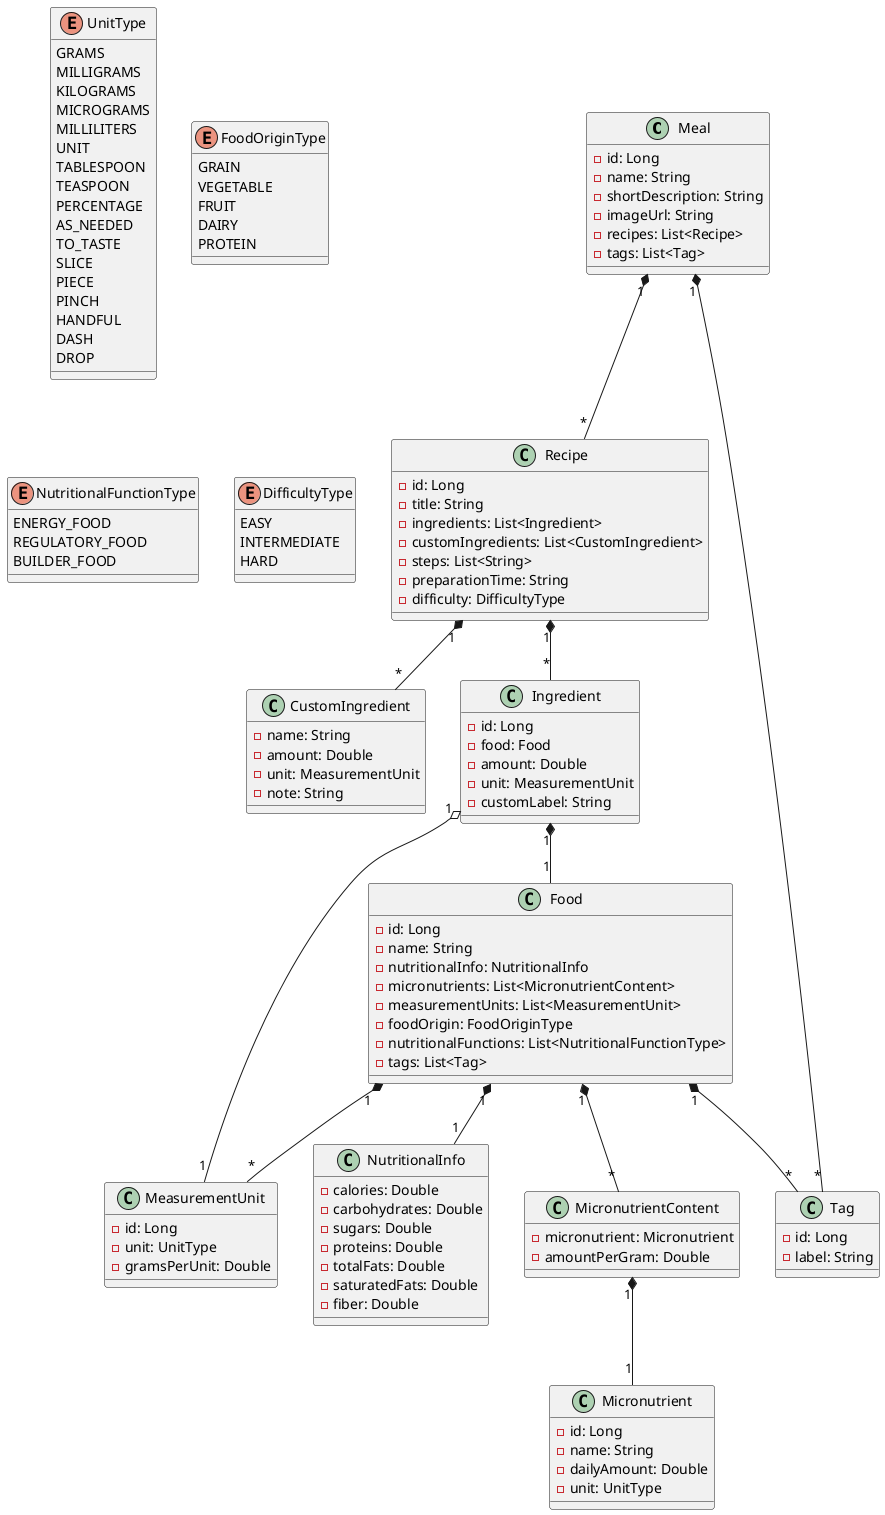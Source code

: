 @startuml

class Meal {
    - id: Long
    - name: String
    - shortDescription: String
    - imageUrl: String
    - recipes: List<Recipe>
    - tags: List<Tag>

}

class Recipe {
    - id: Long
    - title: String
    - ingredients: List<Ingredient>
    - customIngredients: List<CustomIngredient>
    - steps: List<String>
    - preparationTime: String
    - difficulty: DifficultyType
}


class Ingredient {
    - id: Long
    - food: Food
    - amount: Double
    - unit: MeasurementUnit
    - customLabel: String
}


class CustomIngredient {
    - name: String
    - amount: Double
    - unit: MeasurementUnit
    - note: String
}


class Food {
    - id: Long
    - name: String
    - nutritionalInfo: NutritionalInfo
    - micronutrients: List<MicronutrientContent>
    - measurementUnits: List<MeasurementUnit>
    - foodOrigin: FoodOriginType
    - nutritionalFunctions: List<NutritionalFunctionType>
    - tags: List<Tag>
}


class NutritionalInfo {
    - calories: Double
    - carbohydrates: Double
    - sugars: Double
    - proteins: Double
    - totalFats: Double
    - saturatedFats: Double
    - fiber: Double
}

class MicronutrientContent {
    - micronutrient: Micronutrient
    - amountPerGram: Double
}

class Micronutrient {
    - id: Long
    - name: String
    - dailyAmount: Double
    - unit: UnitType
}

class MeasurementUnit {
    - id: Long
    - unit: UnitType
    - gramsPerUnit: Double
}

class Tag {
    - id: Long
    - label: String
}


Ingredient "1" *-- "1" Food
Ingredient "1" o-- "1" MeasurementUnit

Recipe "1" *-- "*" Ingredient
Recipe "1" *-- "*" CustomIngredient

Meal "1" *-- "*" Recipe
Meal "1" *-- "*" Tag

Food "1" *-- "1" NutritionalInfo
Food "1" *-- "*" MeasurementUnit
Food "1" *-- "*" MicronutrientContent
Food "1" *-- "*" Tag

MicronutrientContent "1" *-- "1" Micronutrient



enum UnitType {
    GRAMS
    MILLIGRAMS
    KILOGRAMS
    MICROGRAMS
    MILLILITERS
    UNIT
    TABLESPOON
    TEASPOON
    PERCENTAGE
    AS_NEEDED
    TO_TASTE
    SLICE
    PIECE
    PINCH
    HANDFUL
    DASH
    DROP
}

enum FoodOriginType {
    GRAIN
    VEGETABLE
    FRUIT
    DAIRY
    PROTEIN
}

enum NutritionalFunctionType {
    ENERGY_FOOD
    REGULATORY_FOOD
    BUILDER_FOOD
}

enum DifficultyType {
    EASY
    INTERMEDIATE
    HARD
}

@enduml
